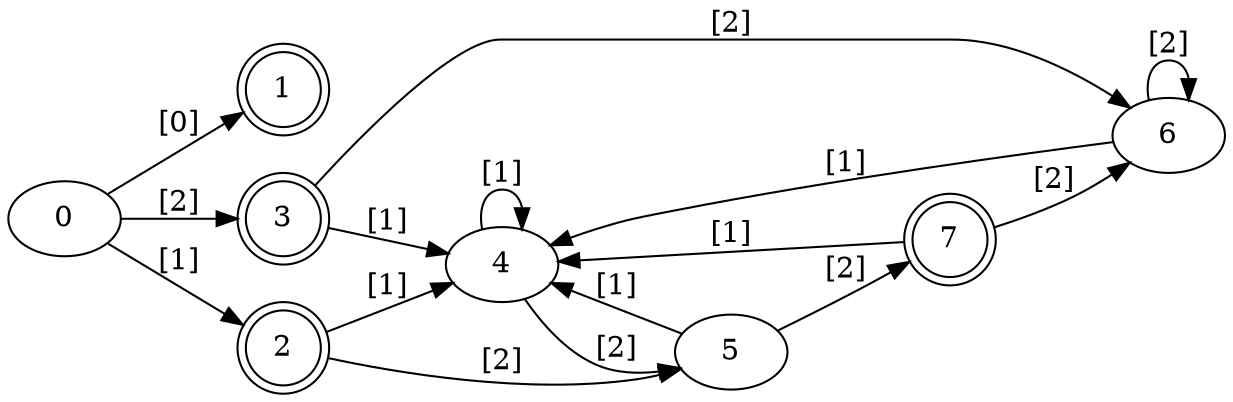 digraph DFA {
rankdir = LR
1 [shape = doublecircle]
2 [shape = doublecircle]
3 [shape = doublecircle]
7 [shape = doublecircle]
0 -> 1 [label="[0]"]
0 -> 2 [label="[1]"]
0 -> 3 [label="[2]"]
2 -> 4 [label="[1]"]
2 -> 5 [label="[2]"]
3 -> 4 [label="[1]"]
3 -> 6 [label="[2]"]
4 -> 4 [label="[1]"]
4 -> 5 [label="[2]"]
5 -> 4 [label="[1]"]
5 -> 7 [label="[2]"]
6 -> 4 [label="[1]"]
6 -> 6 [label="[2]"]
7 -> 4 [label="[1]"]
7 -> 6 [label="[2]"]
}

